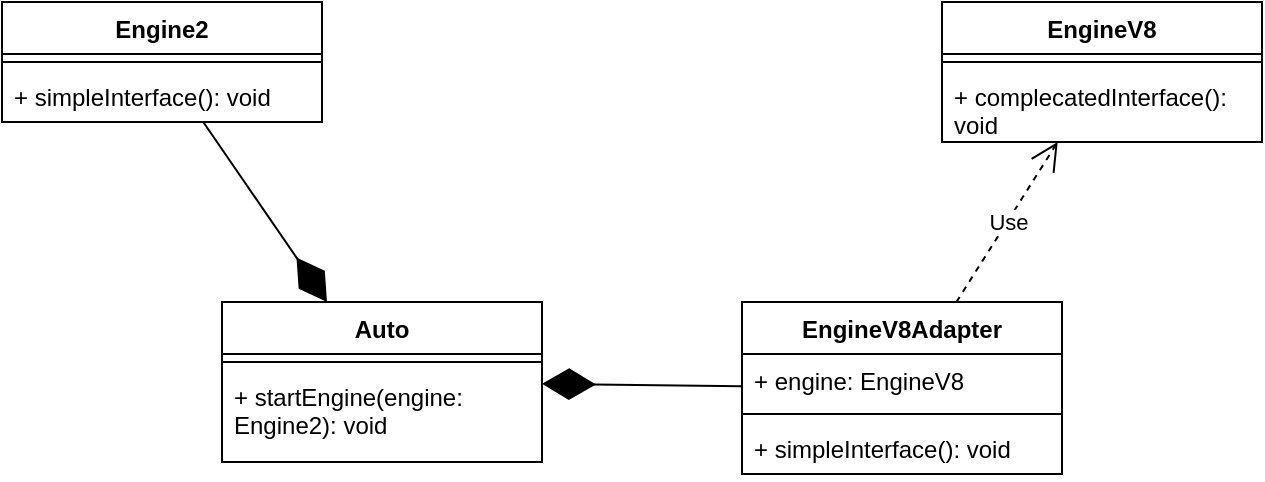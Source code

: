 <mxfile version="21.6.1" type="device">
  <diagram name="Страница 1" id="6SqkKMlpy8pMWg9O4YS8">
    <mxGraphModel dx="819" dy="488" grid="1" gridSize="10" guides="1" tooltips="1" connect="1" arrows="1" fold="1" page="1" pageScale="1" pageWidth="700" pageHeight="1000" math="0" shadow="0">
      <root>
        <mxCell id="0" />
        <mxCell id="1" parent="0" />
        <mxCell id="c63SEn5L1qD8nTyeHToK-1" value="Engine2" style="swimlane;fontStyle=1;align=center;verticalAlign=top;childLayout=stackLayout;horizontal=1;startSize=26;horizontalStack=0;resizeParent=1;resizeParentMax=0;resizeLast=0;collapsible=1;marginBottom=0;whiteSpace=wrap;html=1;" vertex="1" parent="1">
          <mxGeometry x="30" y="40" width="160" height="60" as="geometry" />
        </mxCell>
        <mxCell id="c63SEn5L1qD8nTyeHToK-3" value="" style="line;strokeWidth=1;fillColor=none;align=left;verticalAlign=middle;spacingTop=-1;spacingLeft=3;spacingRight=3;rotatable=0;labelPosition=right;points=[];portConstraint=eastwest;strokeColor=inherit;" vertex="1" parent="c63SEn5L1qD8nTyeHToK-1">
          <mxGeometry y="26" width="160" height="8" as="geometry" />
        </mxCell>
        <mxCell id="c63SEn5L1qD8nTyeHToK-4" value="+ simpleInterface(): void" style="text;strokeColor=none;fillColor=none;align=left;verticalAlign=top;spacingLeft=4;spacingRight=4;overflow=hidden;rotatable=0;points=[[0,0.5],[1,0.5]];portConstraint=eastwest;whiteSpace=wrap;html=1;" vertex="1" parent="c63SEn5L1qD8nTyeHToK-1">
          <mxGeometry y="34" width="160" height="26" as="geometry" />
        </mxCell>
        <mxCell id="c63SEn5L1qD8nTyeHToK-5" value="EngineV8" style="swimlane;fontStyle=1;align=center;verticalAlign=top;childLayout=stackLayout;horizontal=1;startSize=26;horizontalStack=0;resizeParent=1;resizeParentMax=0;resizeLast=0;collapsible=1;marginBottom=0;whiteSpace=wrap;html=1;" vertex="1" parent="1">
          <mxGeometry x="500" y="40" width="160" height="70" as="geometry" />
        </mxCell>
        <mxCell id="c63SEn5L1qD8nTyeHToK-6" value="" style="line;strokeWidth=1;fillColor=none;align=left;verticalAlign=middle;spacingTop=-1;spacingLeft=3;spacingRight=3;rotatable=0;labelPosition=right;points=[];portConstraint=eastwest;strokeColor=inherit;" vertex="1" parent="c63SEn5L1qD8nTyeHToK-5">
          <mxGeometry y="26" width="160" height="8" as="geometry" />
        </mxCell>
        <mxCell id="c63SEn5L1qD8nTyeHToK-7" value="+ complecatedInterface(): void" style="text;strokeColor=none;fillColor=none;align=left;verticalAlign=top;spacingLeft=4;spacingRight=4;overflow=hidden;rotatable=0;points=[[0,0.5],[1,0.5]];portConstraint=eastwest;whiteSpace=wrap;html=1;" vertex="1" parent="c63SEn5L1qD8nTyeHToK-5">
          <mxGeometry y="34" width="160" height="36" as="geometry" />
        </mxCell>
        <mxCell id="c63SEn5L1qD8nTyeHToK-8" value="EngineV8Adapter" style="swimlane;fontStyle=1;align=center;verticalAlign=top;childLayout=stackLayout;horizontal=1;startSize=26;horizontalStack=0;resizeParent=1;resizeParentMax=0;resizeLast=0;collapsible=1;marginBottom=0;whiteSpace=wrap;html=1;" vertex="1" parent="1">
          <mxGeometry x="400" y="190" width="160" height="86" as="geometry" />
        </mxCell>
        <mxCell id="c63SEn5L1qD8nTyeHToK-9" value="+ engine: EngineV8" style="text;strokeColor=none;fillColor=none;align=left;verticalAlign=top;spacingLeft=4;spacingRight=4;overflow=hidden;rotatable=0;points=[[0,0.5],[1,0.5]];portConstraint=eastwest;whiteSpace=wrap;html=1;" vertex="1" parent="c63SEn5L1qD8nTyeHToK-8">
          <mxGeometry y="26" width="160" height="26" as="geometry" />
        </mxCell>
        <mxCell id="c63SEn5L1qD8nTyeHToK-10" value="" style="line;strokeWidth=1;fillColor=none;align=left;verticalAlign=middle;spacingTop=-1;spacingLeft=3;spacingRight=3;rotatable=0;labelPosition=right;points=[];portConstraint=eastwest;strokeColor=inherit;" vertex="1" parent="c63SEn5L1qD8nTyeHToK-8">
          <mxGeometry y="52" width="160" height="8" as="geometry" />
        </mxCell>
        <mxCell id="c63SEn5L1qD8nTyeHToK-11" value="+ simpleInterface(): void" style="text;strokeColor=none;fillColor=none;align=left;verticalAlign=top;spacingLeft=4;spacingRight=4;overflow=hidden;rotatable=0;points=[[0,0.5],[1,0.5]];portConstraint=eastwest;whiteSpace=wrap;html=1;" vertex="1" parent="c63SEn5L1qD8nTyeHToK-8">
          <mxGeometry y="60" width="160" height="26" as="geometry" />
        </mxCell>
        <mxCell id="c63SEn5L1qD8nTyeHToK-12" value="Auto" style="swimlane;fontStyle=1;align=center;verticalAlign=top;childLayout=stackLayout;horizontal=1;startSize=26;horizontalStack=0;resizeParent=1;resizeParentMax=0;resizeLast=0;collapsible=1;marginBottom=0;whiteSpace=wrap;html=1;" vertex="1" parent="1">
          <mxGeometry x="140" y="190" width="160" height="80" as="geometry" />
        </mxCell>
        <mxCell id="c63SEn5L1qD8nTyeHToK-14" value="" style="line;strokeWidth=1;fillColor=none;align=left;verticalAlign=middle;spacingTop=-1;spacingLeft=3;spacingRight=3;rotatable=0;labelPosition=right;points=[];portConstraint=eastwest;strokeColor=inherit;" vertex="1" parent="c63SEn5L1qD8nTyeHToK-12">
          <mxGeometry y="26" width="160" height="8" as="geometry" />
        </mxCell>
        <mxCell id="c63SEn5L1qD8nTyeHToK-15" value="+ startEngine(engine: Engine2): void&amp;nbsp;" style="text;strokeColor=none;fillColor=none;align=left;verticalAlign=top;spacingLeft=4;spacingRight=4;overflow=hidden;rotatable=0;points=[[0,0.5],[1,0.5]];portConstraint=eastwest;whiteSpace=wrap;html=1;" vertex="1" parent="c63SEn5L1qD8nTyeHToK-12">
          <mxGeometry y="34" width="160" height="46" as="geometry" />
        </mxCell>
        <mxCell id="c63SEn5L1qD8nTyeHToK-17" value="" style="endArrow=diamondThin;endFill=1;endSize=24;html=1;rounded=0;" edge="1" parent="1" source="c63SEn5L1qD8nTyeHToK-1" target="c63SEn5L1qD8nTyeHToK-12">
          <mxGeometry width="160" relative="1" as="geometry">
            <mxPoint x="90" y="150" as="sourcePoint" />
            <mxPoint x="250" y="150" as="targetPoint" />
          </mxGeometry>
        </mxCell>
        <mxCell id="c63SEn5L1qD8nTyeHToK-18" value="Use" style="endArrow=open;endSize=12;dashed=1;html=1;rounded=0;" edge="1" parent="1" source="c63SEn5L1qD8nTyeHToK-8" target="c63SEn5L1qD8nTyeHToK-5">
          <mxGeometry width="160" relative="1" as="geometry">
            <mxPoint x="410" y="150" as="sourcePoint" />
            <mxPoint x="570" y="150" as="targetPoint" />
          </mxGeometry>
        </mxCell>
        <mxCell id="c63SEn5L1qD8nTyeHToK-19" value="" style="endArrow=diamondThin;endFill=1;endSize=24;html=1;rounded=0;" edge="1" parent="1" source="c63SEn5L1qD8nTyeHToK-8" target="c63SEn5L1qD8nTyeHToK-12">
          <mxGeometry width="160" relative="1" as="geometry">
            <mxPoint x="210" y="320" as="sourcePoint" />
            <mxPoint x="370" y="320" as="targetPoint" />
          </mxGeometry>
        </mxCell>
      </root>
    </mxGraphModel>
  </diagram>
</mxfile>
